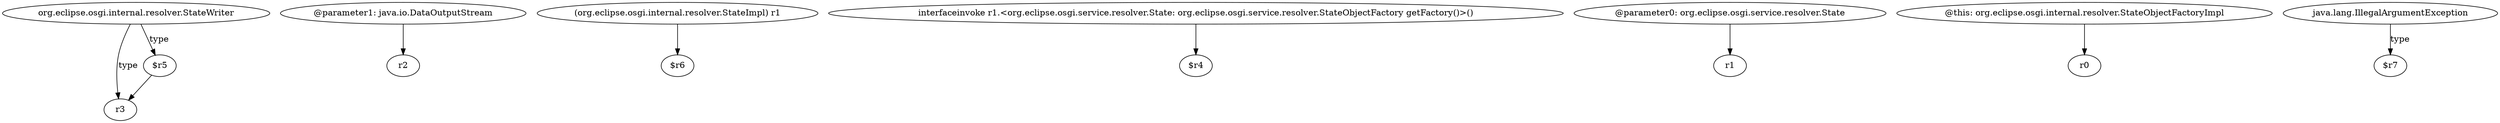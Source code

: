 digraph g {
0[label="org.eclipse.osgi.internal.resolver.StateWriter"]
1[label="r3"]
0->1[label="type"]
2[label="@parameter1: java.io.DataOutputStream"]
3[label="r2"]
2->3[label=""]
4[label="(org.eclipse.osgi.internal.resolver.StateImpl) r1"]
5[label="$r6"]
4->5[label=""]
6[label="interfaceinvoke r1.<org.eclipse.osgi.service.resolver.State: org.eclipse.osgi.service.resolver.StateObjectFactory getFactory()>()"]
7[label="$r4"]
6->7[label=""]
8[label="@parameter0: org.eclipse.osgi.service.resolver.State"]
9[label="r1"]
8->9[label=""]
10[label="$r5"]
10->1[label=""]
11[label="@this: org.eclipse.osgi.internal.resolver.StateObjectFactoryImpl"]
12[label="r0"]
11->12[label=""]
13[label="java.lang.IllegalArgumentException"]
14[label="$r7"]
13->14[label="type"]
0->10[label="type"]
}